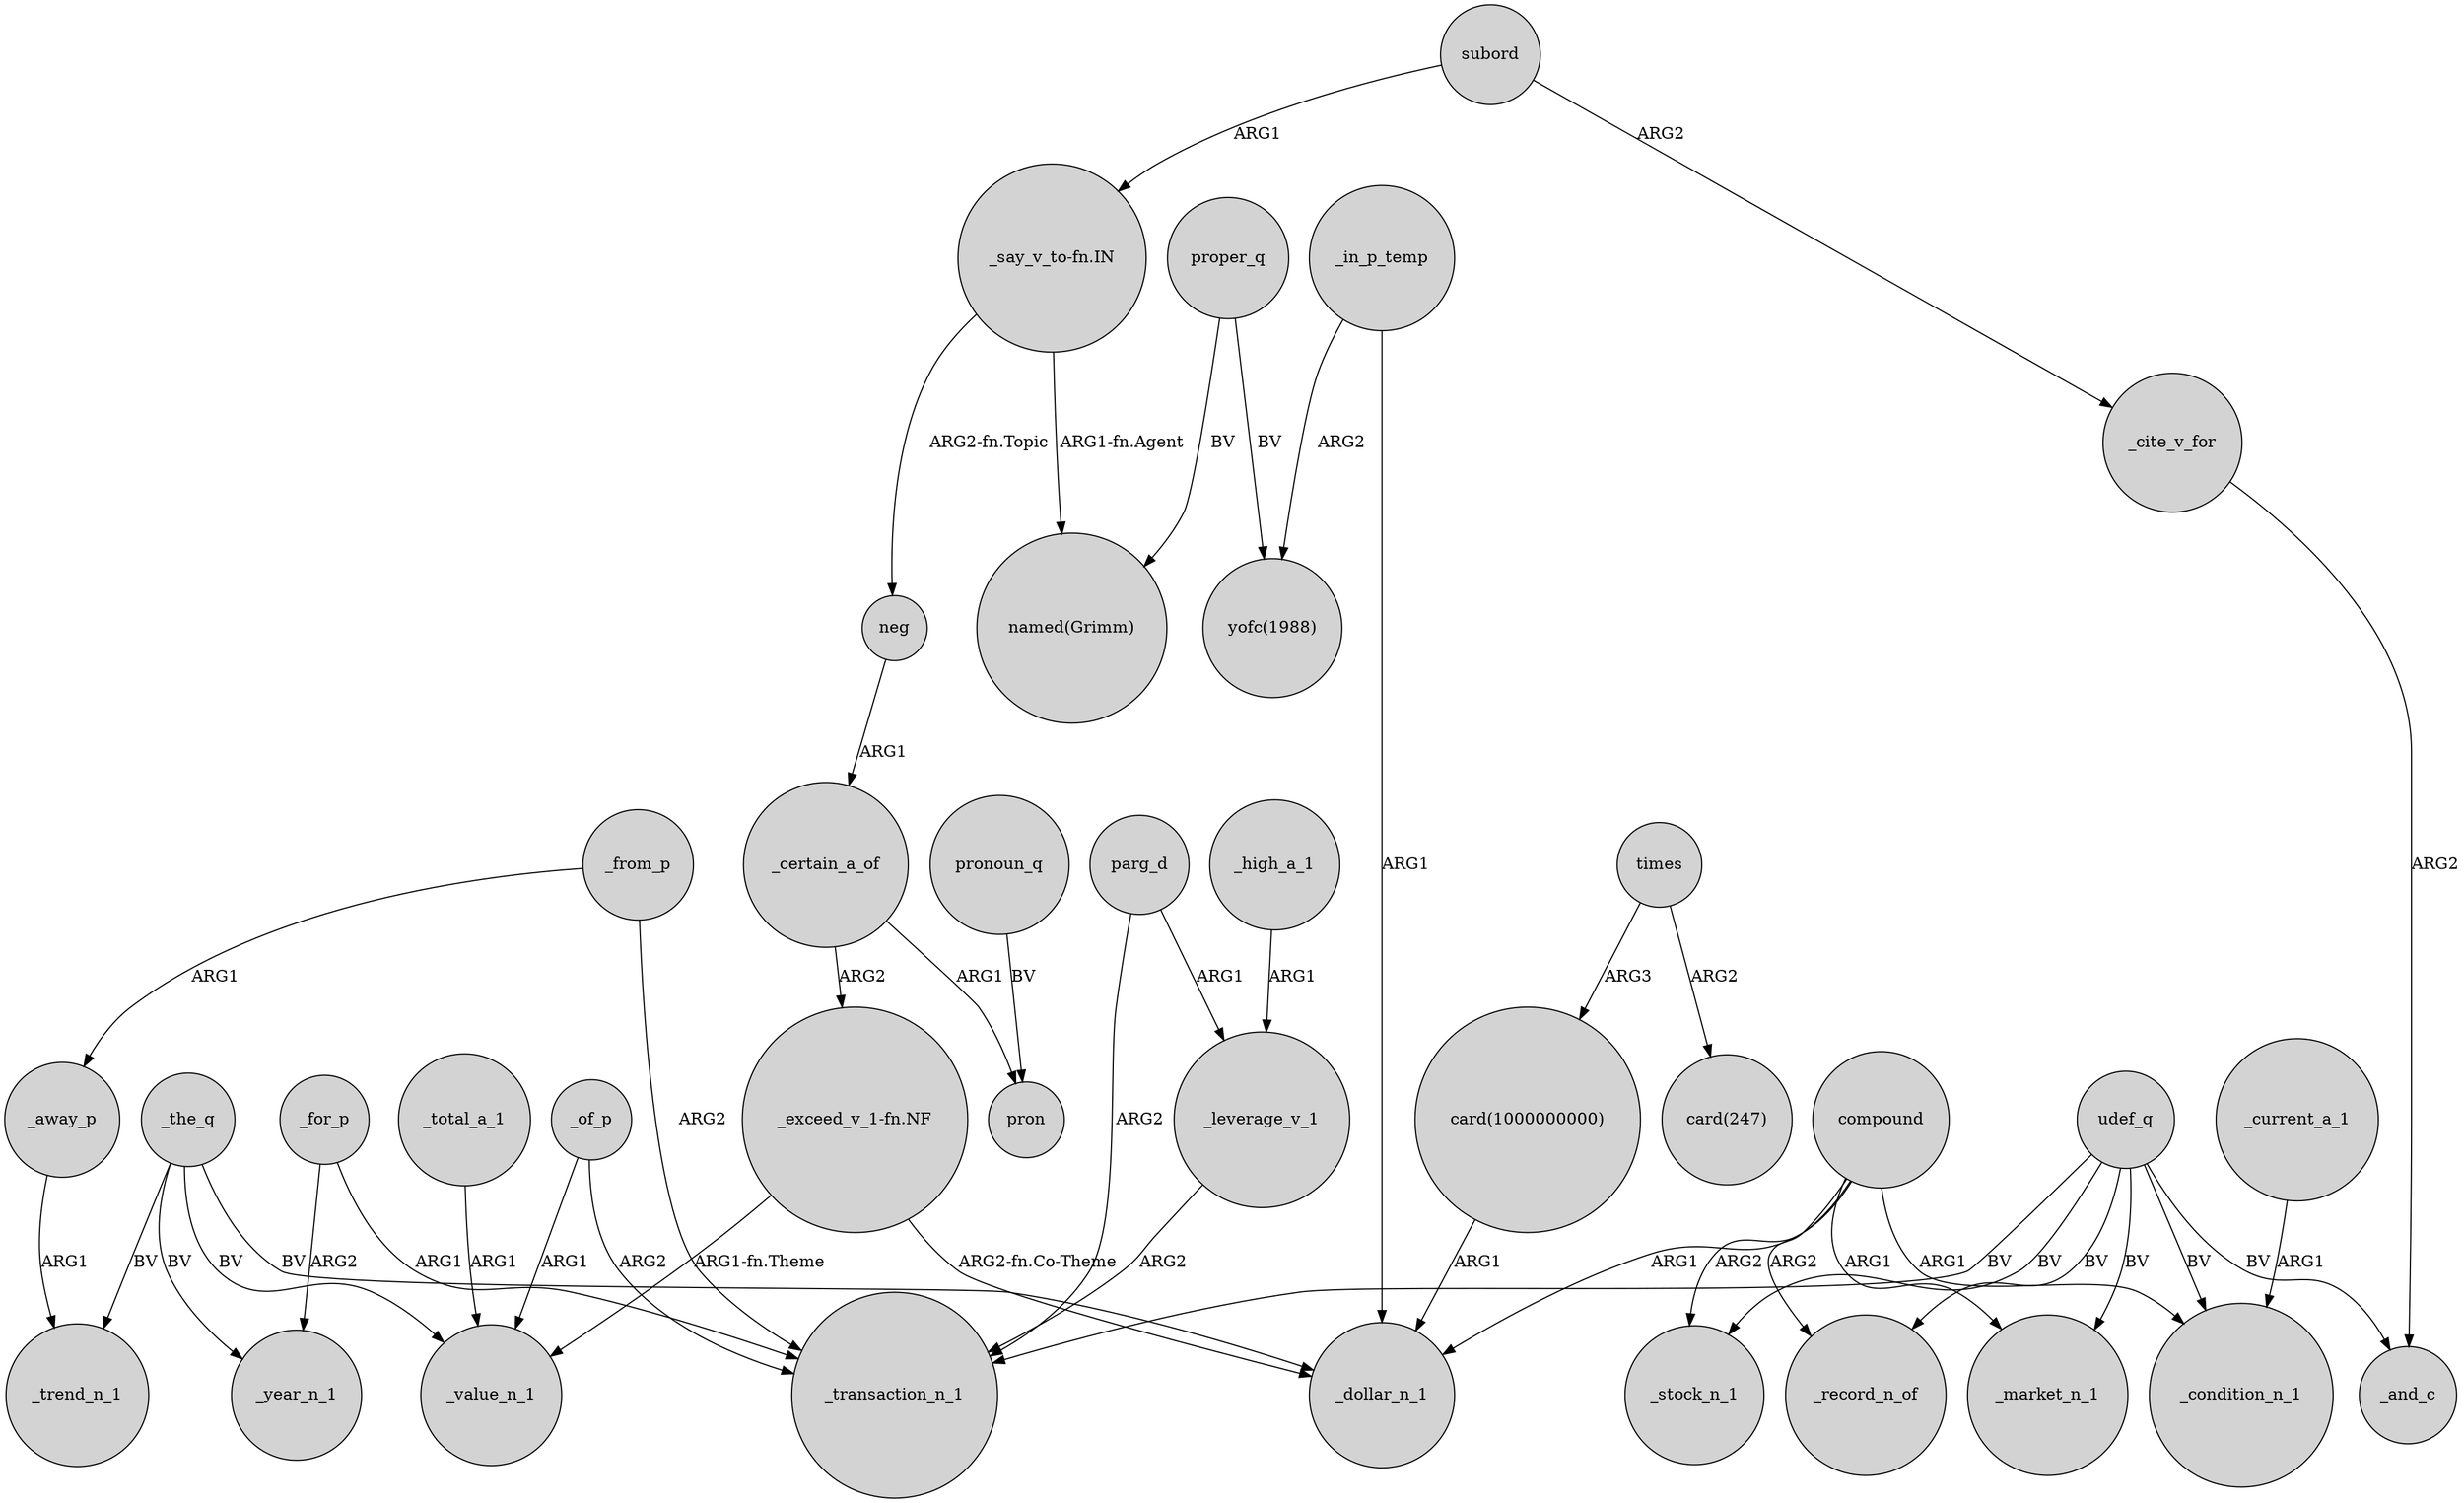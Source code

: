 digraph {
	node [shape=circle style=filled]
	_for_p -> _year_n_1 [label=ARG2]
	udef_q -> _record_n_of [label=BV]
	_of_p -> _value_n_1 [label=ARG1]
	subord -> _cite_v_for [label=ARG2]
	_from_p -> _transaction_n_1 [label=ARG2]
	_the_q -> _dollar_n_1 [label=BV]
	subord -> "_say_v_to-fn.IN" [label=ARG1]
	proper_q -> "named(Grimm)" [label=BV]
	udef_q -> _market_n_1 [label=BV]
	_certain_a_of -> pron [label=ARG1]
	parg_d -> _transaction_n_1 [label=ARG2]
	_from_p -> _away_p [label=ARG1]
	_total_a_1 -> _value_n_1 [label=ARG1]
	compound -> _record_n_of [label=ARG2]
	times -> "card(1000000000)" [label=ARG3]
	compound -> _dollar_n_1 [label=ARG1]
	compound -> _stock_n_1 [label=ARG2]
	parg_d -> _leverage_v_1 [label=ARG1]
	_current_a_1 -> _condition_n_1 [label=ARG1]
	udef_q -> _condition_n_1 [label=BV]
	pronoun_q -> pron [label=BV]
	times -> "card(247)" [label=ARG2]
	udef_q -> _stock_n_1 [label=BV]
	_the_q -> _trend_n_1 [label=BV]
	compound -> _condition_n_1 [label=ARG1]
	"_say_v_to-fn.IN" -> "named(Grimm)" [label="ARG1-fn.Agent"]
	proper_q -> "yofc(1988)" [label=BV]
	udef_q -> _transaction_n_1 [label=BV]
	_cite_v_for -> _and_c [label=ARG2]
	_leverage_v_1 -> _transaction_n_1 [label=ARG2]
	_certain_a_of -> "_exceed_v_1-fn.NF" [label=ARG2]
	neg -> _certain_a_of [label=ARG1]
	_the_q -> _value_n_1 [label=BV]
	_for_p -> _transaction_n_1 [label=ARG1]
	_the_q -> _year_n_1 [label=BV]
	"_say_v_to-fn.IN" -> neg [label="ARG2-fn.Topic"]
	_away_p -> _trend_n_1 [label=ARG1]
	_high_a_1 -> _leverage_v_1 [label=ARG1]
	"_exceed_v_1-fn.NF" -> _value_n_1 [label="ARG1-fn.Theme"]
	compound -> _market_n_1 [label=ARG1]
	_in_p_temp -> _dollar_n_1 [label=ARG1]
	"card(1000000000)" -> _dollar_n_1 [label=ARG1]
	udef_q -> _and_c [label=BV]
	"_exceed_v_1-fn.NF" -> _dollar_n_1 [label="ARG2-fn.Co-Theme"]
	_in_p_temp -> "yofc(1988)" [label=ARG2]
	_of_p -> _transaction_n_1 [label=ARG2]
}
